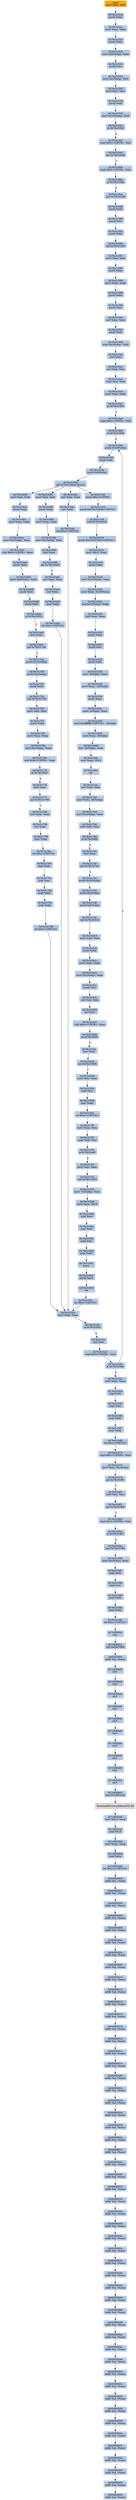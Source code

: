 digraph G {
node[shape=rectangle,style=filled,fillcolor=lightsteelblue,color=lightsteelblue]
bgcolor="transparent"
a0x76c31529movl_edi_edi[label="start\nmovl %edi, %edi",color="lightgrey",fillcolor="orange"];
a0x76c3152bpushl_ebp[label="0x76c3152b\npushl %ebp"];
a0x76c3152cmovl_esp_ebp[label="0x76c3152c\nmovl %esp, %ebp"];
a0x76c3152epushl_ebx[label="0x76c3152e\npushl %ebx"];
a0x76c3152fmovl_0x8ebp__ebx[label="0x76c3152f\nmovl 0x8(%ebp), %ebx"];
a0x76c31532pushl_esi[label="0x76c31532\npushl %esi"];
a0x76c31533movl_0xcebp__esi[label="0x76c31533\nmovl 0xc(%ebp), %esi"];
a0x76c31536testl_esi_esi[label="0x76c31536\ntestl %esi, %esi"];
a0x76c31538pushl_edi[label="0x76c31538\npushl %edi"];
a0x76c31539movl_0x10ebp__edi[label="0x76c31539\nmovl 0x10(%ebp), %edi"];
a0x76c3153cje_0x76c318cf[label="0x76c3153c\nje 0x76c318cf"];
a0x76c31542cmpl_0x1UINT8_esi[label="0x76c31542\ncmpl $0x1<UINT8>, %esi"];
a0x76c31545jne_0x76c318db[label="0x76c31545\njne 0x76c318db"];
a0x76c318dbcmpl_0x2UINT8_esi[label="0x76c318db\ncmpl $0x2<UINT8>, %esi"];
a0x76c318deje_0x76c3154b[label="0x76c318de\nje 0x76c3154b"];
a0x76c318e4jmp_0x76c31568[label="0x76c318e4\njmp 0x76c31568"];
a0x76c31568pushl_edi[label="0x76c31568\npushl %edi"];
a0x76c31569pushl_esi[label="0x76c31569\npushl %esi"];
a0x76c3156apushl_ebx[label="0x76c3156a\npushl %ebx"];
a0x76c3156bcall_0x76c31593[label="0x76c3156b\ncall 0x76c31593"];
a0x76c31593movl_edi_edi[label="0x76c31593\nmovl %edi, %edi"];
a0x76c31595pushl_ebp[label="0x76c31595\npushl %ebp"];
a0x76c31596movl_esp_ebp[label="0x76c31596\nmovl %esp, %ebp"];
a0x76c31598pushl_ebx[label="0x76c31598\npushl %ebx"];
a0x76c31599pushl_esi[label="0x76c31599\npushl %esi"];
a0x76c3159axorl_eax_eax[label="0x76c3159a\nxorl %eax, %eax"];
a0x76c3159cpushl_edi[label="0x76c3159c\npushl %edi"];
a0x76c3159dmovl_0xcebp__edi[label="0x76c3159d\nmovl 0xc(%ebp), %edi"];
a0x76c315a0incl_eax[label="0x76c315a0\nincl %eax"];
a0x76c315a1xorl_esi_esi[label="0x76c315a1\nxorl %esi, %esi"];
a0x76c315a3cmpl_esi_edi[label="0x76c315a3\ncmpl %esi, %edi"];
a0x76c315a5movl_eax_ebx[label="0x76c315a5\nmovl %eax, %ebx"];
a0x76c315a7je_0x76c3183f[label="0x76c315a7\nje 0x76c3183f"];
a0x76c315adcmpl_0x3UINT8_edi[label="0x76c315ad\ncmpl $0x3<UINT8>, %edi"];
a0x76c315b0je_0x76c31848[label="0x76c315b0\nje 0x76c31848"];
a0x76c315b6pushl_0x10ebp_[label="0x76c315b6\npushl 0x10(%ebp)"];
a0x76c315b9pushl_edi[label="0x76c315b9\npushl %edi"];
a0x76c315bapushl_0x8ebp_[label="0x76c315ba\npushl 0x8(%ebp)"];
a0x76c315bdcall_0x76c316b4esi4_[label="0x76c315bd\ncall 0x76c316b4(,%esi,4)"];
a0x76c316c9movl_edi_edi[label="0x76c316c9\nmovl %edi, %edi"];
a0x76c316cbpushl_ebp[label="0x76c316cb\npushl %ebp"];
a0x76c316ccmovl_esp_ebp[label="0x76c316cc\nmovl %esp, %ebp"];
a0x76c316cemovl_0xcebp__eax[label="0x76c316ce\nmovl 0xc(%ebp), %eax"];
a0x76c316d1subl_0x0UINT8_eax[label="0x76c316d1\nsubl $0x0<UINT8>, %eax"];
a0x76c316d4pushl_ebx[label="0x76c316d4\npushl %ebx"];
a0x76c316d5movl_0x8ebp__ebx[label="0x76c316d5\nmovl 0x8(%ebp), %ebx"];
a0x76c316d8pushl_esi[label="0x76c316d8\npushl %esi"];
a0x76c316d9pushl_edi[label="0x76c316d9\npushl %edi"];
a0x76c316daje_0x76c35021[label="0x76c316da\nje 0x76c35021"];
a0x76c316e0decl_eax[label="0x76c316e0\ndecl %eax"];
a0x76c316e1jne_0x76c3174d[label="0x76c316e1\njne 0x76c3174d"];
a0x76c3174dpushl_0x10ebp_[label="0x76c3174d\npushl 0x10(%ebp)"];
a0x76c31750pushl_0xcebp_[label="0x76c31750\npushl 0xc(%ebp)"];
a0x76c31753pushl_ebx[label="0x76c31753\npushl %ebx"];
a0x76c31754call_0x76c31765[label="0x76c31754\ncall 0x76c31765"];
a0x76c31765movl_edi_edi[label="0x76c31765\nmovl %edi, %edi"];
a0x76c31767pushl_ebp[label="0x76c31767\npushl %ebp"];
a0x76c31768movl_esp_ebp[label="0x76c31768\nmovl %esp, %ebp"];
a0x76c3176amovl_0xcebp__eax[label="0x76c3176a\nmovl 0xc(%ebp), %eax"];
a0x76c3176dsubl_0x0UINT8_eax[label="0x76c3176d\nsubl $0x0<UINT8>, %eax"];
a0x76c31770je_0x76c350c7[label="0x76c31770\nje 0x76c350c7"];
a0x76c31776decl_eax[label="0x76c31776\ndecl %eax"];
a0x76c31777jne_0x76c31796[label="0x76c31777\njne 0x76c31796"];
a0x76c31796xorl_eax_eax[label="0x76c31796\nxorl %eax, %eax"];
a0x76c31798incl_eax[label="0x76c31798\nincl %eax"];
a0x76c31799popl_ebp[label="0x76c31799\npopl %ebp"];
a0x76c3179aret_0xcUINT16[label="0x76c3179a\nret $0xc<UINT16>"];
a0x76c31759popl_edi[label="0x76c31759\npopl %edi"];
a0x76c3175apopl_esi[label="0x76c3175a\npopl %esi"];
a0x76c3175bpopl_ebx[label="0x76c3175b\npopl %ebx"];
a0x76c3175cpopl_ebp[label="0x76c3175c\npopl %ebp"];
a0x76c3175dret_0xcUINT16[label="0x76c3175d\nret $0xc<UINT16>"];
a0x76c315c4testl_eax_eax[label="0x76c315c4\ntestl %eax, %eax"];
a0x76c315c6je_0x76c31852[label="0x76c315c6\nje 0x76c31852"];
a0x76c315ccincl_esi[label="0x76c315cc\nincl %esi"];
a0x76c315cdcmpl_0x4UINT8_esi[label="0x76c315cd\ncmpl $0x4<UINT8>, %esi"];
a0x76c315d0jb_0x76c315b6[label="0x76c315d0\njb 0x76c315b6"];
a0x76c3168dmovl_edi_edi[label="0x76c3168d\nmovl %edi, %edi"];
a0x76c3168fpushl_ebp[label="0x76c3168f\npushl %ebp"];
a0x76c31690movl_esp_ebp[label="0x76c31690\nmovl %esp, %ebp"];
a0x76c31692movl_0xcebp__eax[label="0x76c31692\nmovl 0xc(%ebp), %eax"];
a0x76c31695decl_eax[label="0x76c31695\ndecl %eax"];
a0x76c31696jne_0x76c316a0[label="0x76c31696\njne 0x76c316a0"];
a0x76c316a0xorl_eax_eax[label="0x76c316a0\nxorl %eax, %eax"];
a0x76c316a2incl_eax[label="0x76c316a2\nincl %eax"];
a0x76c316a3popl_ebp[label="0x76c316a3\npopl %ebp"];
a0x76c316a4ret_0xcUINT16[label="0x76c316a4\nret $0xc<UINT16>"];
a0x76c316acxorl_eax_eax[label="0x76c316ac\nxorl %eax, %eax"];
a0x76c316aeincl_eax[label="0x76c316ae\nincl %eax"];
a0x76c316afret_0xcUINT16[label="0x76c316af\nret $0xc<UINT16>"];
a0x76c317a2pushl_0xcUINT8[label="0x76c317a2\npushl $0xc<UINT8>"];
a0x76c317a4pushl_0x76c31808UINT32[label="0x76c317a4\npushl $0x76c31808<UINT32>"];
a0x76c317a9call_0x76c31618[label="0x76c317a9\ncall 0x76c31618"];
a0x76c31618pushl_0x76c57249UINT32[label="0x76c31618\npushl $0x76c57249<UINT32>"];
a0x76c3161dmovl_fs_0_eax[label="0x76c3161d\nmovl %fs:0, %eax"];
a0x76c31623pushl_eax[label="0x76c31623\npushl %eax"];
a0x76c31624movl_0x10esp__eax[label="0x76c31624\nmovl 0x10(%esp), %eax"];
a0x76c31628movl_ebp_0x10esp_[label="0x76c31628\nmovl %ebp, 0x10(%esp)"];
a0x76c3162cleal_0x10esp__ebp[label="0x76c3162c\nleal 0x10(%esp), %ebp"];
a0x76c31630subl_eax_esp[label="0x76c31630\nsubl %eax, %esp"];
a0x76c31632pushl_ebx[label="0x76c31632\npushl %ebx"];
a0x76c31633pushl_esi[label="0x76c31633\npushl %esi"];
a0x76c31634pushl_edi[label="0x76c31634\npushl %edi"];
a0x76c31635movl__8ebp__eax[label="0x76c31635\nmovl -8(%ebp), %eax"];
a0x76c31638movl_esp__24ebp_[label="0x76c31638\nmovl %esp, -24(%ebp)"];
a0x76c3163bpushl_eax[label="0x76c3163b\npushl %eax"];
a0x76c3163cmovl__4ebp__eax[label="0x76c3163c\nmovl -4(%ebp), %eax"];
a0x76c3163fmovl_0xffffffffUINT32__4ebp_[label="0x76c3163f\nmovl $0xffffffff<UINT32>, -4(%ebp)"];
a0x76c31646movl_eax__8ebp_[label="0x76c31646\nmovl %eax, -8(%ebp)"];
a0x76c31649leal__16ebp__eax[label="0x76c31649\nleal -16(%ebp), %eax"];
a0x76c3164cmovl_eax_fs_0[label="0x76c3164c\nmovl %eax, %fs:0"];
a0x76c31652ret[label="0x76c31652\nret"];
a0x76c317aexorl_edi_edi[label="0x76c317ae\nxorl %edi, %edi"];
a0x76c317b0movl_edi__28ebp_[label="0x76c317b0\nmovl %edi, -28(%ebp)"];
a0x76c317b3movl_0xcebp__eax[label="0x76c317b3\nmovl 0xc(%ebp), %eax"];
a0x76c317b6subl_edi_eax[label="0x76c317b6\nsubl %edi, %eax"];
a0x76c317b8je_0x76c34fdc[label="0x76c317b8\nje 0x76c34fdc"];
a0x76c317bedecl_eax[label="0x76c317be\ndecl %eax"];
a0x76c317bfjne_0x76c317e2[label="0x76c317bf\njne 0x76c317e2"];
a0x76c317e2pushl_0x10ebp_[label="0x76c317e2\npushl 0x10(%ebp)"];
a0x76c317e5pushl_0xcebp_[label="0x76c317e5\npushl 0xc(%ebp)"];
a0x76c317e8pushl_0x8ebp_[label="0x76c317e8\npushl 0x8(%ebp)"];
a0x76c317ebcall_0x76c31819[label="0x76c317eb\ncall 0x76c31819"];
a0x76c31819movl_edi_edi[label="0x76c31819\nmovl %edi, %edi"];
a0x76c3181bpushl_ebp[label="0x76c3181b\npushl %ebp"];
a0x76c3181cmovl_esp_ebp[label="0x76c3181c\nmovl %esp, %ebp"];
a0x76c3181emovl_0xcebp__eax[label="0x76c3181e\nmovl 0xc(%ebp), %eax"];
a0x76c31821pushl_esi[label="0x76c31821\npushl %esi"];
a0x76c31822xorl_esi_esi[label="0x76c31822\nxorl %esi, %esi"];
a0x76c31824incl_esi[label="0x76c31824\nincl %esi"];
a0x76c31825subl_0x0UINT8_eax[label="0x76c31825\nsubl $0x0<UINT8>, %eax"];
a0x76c31828je_0x76c350f5[label="0x76c31828\nje 0x76c350f5"];
a0x76c3182edecl_eax[label="0x76c3182e\ndecl %eax"];
a0x76c3182fjne_0x76c31838[label="0x76c3182f\njne 0x76c31838"];
a0x76c31838movl_esi_eax[label="0x76c31838\nmovl %esi, %eax"];
a0x76c3183apopl_esi[label="0x76c3183a\npopl %esi"];
a0x76c3183bpopl_ebp[label="0x76c3183b\npopl %ebp"];
a0x76c3183cret_0xcUINT16[label="0x76c3183c\nret $0xc<UINT16>"];
a0x76c317f0movl_eax_esi[label="0x76c317f0\nmovl %eax, %esi"];
a0x76c317f2cmpl_edi_esi[label="0x76c317f2\ncmpl %edi, %esi"];
a0x76c317f4je_0x76c3ca0f[label="0x76c317f4\nje 0x76c3ca0f"];
a0x76c317famovl_esi_eax[label="0x76c317fa\nmovl %esi, %eax"];
a0x76c317fccall_0x76c31653[label="0x76c317fc\ncall 0x76c31653"];
a0x76c31653movl__16ebp__ecx[label="0x76c31653\nmovl -16(%ebp), %ecx"];
a0x76c31656movl_ecx_fs_0[label="0x76c31656\nmovl %ecx, %fs:0"];
a0x76c3165dpopl_ecx[label="0x76c3165d\npopl %ecx"];
a0x76c3165epopl_edi[label="0x76c3165e\npopl %edi"];
a0x76c3165fpopl_esi[label="0x76c3165f\npopl %esi"];
a0x76c31660popl_ebx[label="0x76c31660\npopl %ebx"];
a0x76c31661leave_[label="0x76c31661\nleave "];
a0x76c31662pushl_ecx[label="0x76c31662\npushl %ecx"];
a0x76c31663ret[label="0x76c31663\nret"];
a0x76c31801ret_0xcUINT16[label="0x76c31801\nret $0xc<UINT16>"];
a0x76c315d2movl_ebx_eax[label="0x76c315d2\nmovl %ebx, %eax"];
a0x76c315d4popl_edi[label="0x76c315d4\npopl %edi"];
a0x76c315d5popl_esi[label="0x76c315d5\npopl %esi"];
a0x76c315d6popl_ebx[label="0x76c315d6\npopl %ebx"];
a0x76c315d7popl_ebp[label="0x76c315d7\npopl %ebp"];
a0x76c315d8ret_0xcUINT16[label="0x76c315d8\nret $0xc<UINT16>"];
a0x76c31570cmpl_0x1UINT8_esi[label="0x76c31570\ncmpl $0x1<UINT8>, %esi"];
a0x76c31573movl_eax_0xcebp_[label="0x76c31573\nmovl %eax, 0xc(%ebp)"];
a0x76c31576jne_0x76c318f3[label="0x76c31576\njne 0x76c318f3"];
a0x76c318f3testl_esi_esi[label="0x76c318f3\ntestl %esi, %esi"];
a0x76c318f5jne_0x76c318e9[label="0x76c318f5\njne 0x76c318e9"];
a0x76c318e9cmpl_0x3UINT8_esi[label="0x76c318e9\ncmpl $0x3<UINT8>, %esi"];
a0x76c318ecje_0x76c318f7[label="0x76c318ec\nje 0x76c318f7"];
a0x76c318eejmp_0x76c31584[label="0x76c318ee\njmp 0x76c31584"];
a0x76c31584movl_0xcebp__eax[label="0x76c31584\nmovl 0xc(%ebp), %eax"];
a0x76c31587popl_edi[label="0x76c31587\npopl %edi"];
a0x76c31588popl_esi[label="0x76c31588\npopl %esi"];
a0x76c31589popl_ebx[label="0x76c31589\npopl %ebx"];
a0x76c3158apopl_ebp[label="0x76c3158a\npopl %ebp"];
a0x76c3158bret_0xcUINT16[label="0x76c3158b\nret $0xc<UINT16>"];
a0x7c8000c0nop_[label="0x7c8000c0\nnop "];
a0x7c8000c1call_0x63d7f9f4[label="0x7c8000c1\ncall 0x63d7f9f4"];
a0x63d7f9f4addb_al_eax_[label="0x63d7f9f4\naddb %al, (%eax)"];
a0x7c839aa8int3_[label="0x7c839aa8\nint3 "];
a0x7c839aa9int3_[label="0x7c839aa9\nint3 "];
a0x7c839aaaint3_[label="0x7c839aaa\nint3 "];
a0x7c839aabint3_[label="0x7c839aab\nint3 "];
a0x7c839aacint3_[label="0x7c839aac\nint3 "];
a0x7c839aadint3_[label="0x7c839aad\nint3 "];
a0x7c839aaeint3_[label="0x7c839aae\nint3 "];
a0x7c839aafint3_[label="0x7c839aaf\nint3 "];
a0x7c839ab0int3_[label="0x7c839ab0\nint3 "];
a0x7c839ab1int3_[label="0x7c839ab1\nint3 "];
a0x7c839ab2jmp_0x7c801e1a[label="0x7c839ab2\njmp 0x7c801e1a"];
TerminateProcess_kernel32_dll[label="TerminateProcess@kernel32.dll",color="lightgrey",fillcolor="lightgrey"];
a0x7c9032a8movl_fs_0_esp[label="0x7c9032a8\nmovl %fs:0, %esp"];
a0x7c9032afpopl_fs_0[label="0x7c9032af\npopl %fs:0"];
a0x7c9032b6movl_ebp_esp[label="0x7c9032b6\nmovl %ebp, %esp"];
a0x7c9032b8popl_ebp[label="0x7c9032b8\npopl %ebp"];
a0x7c9032b9ret_0x14UINT16[label="0x7c9032b9\nret $0x14<UINT16>"];
a0x00000000addb_al_eax_[label="0x00000000\naddb %al, (%eax)"];
a0x00000002addb_al_eax_[label="0x00000002\naddb %al, (%eax)"];
a0x00000004addb_al_eax_[label="0x00000004\naddb %al, (%eax)"];
a0x00000006addb_al_eax_[label="0x00000006\naddb %al, (%eax)"];
a0x00000008addb_al_eax_[label="0x00000008\naddb %al, (%eax)"];
a0x0000000aaddb_al_eax_[label="0x0000000a\naddb %al, (%eax)"];
a0x0000000caddb_al_eax_[label="0x0000000c\naddb %al, (%eax)"];
a0x0000000eaddb_al_eax_[label="0x0000000e\naddb %al, (%eax)"];
a0x00000010addb_al_eax_[label="0x00000010\naddb %al, (%eax)"];
a0x00000012addb_al_eax_[label="0x00000012\naddb %al, (%eax)"];
a0x00000014addb_al_eax_[label="0x00000014\naddb %al, (%eax)"];
a0x00000016addb_al_eax_[label="0x00000016\naddb %al, (%eax)"];
a0x00000018addb_al_eax_[label="0x00000018\naddb %al, (%eax)"];
a0x0000001aaddb_al_eax_[label="0x0000001a\naddb %al, (%eax)"];
a0x0000001caddb_al_eax_[label="0x0000001c\naddb %al, (%eax)"];
a0x0000001eaddb_al_eax_[label="0x0000001e\naddb %al, (%eax)"];
a0x00000020addb_al_eax_[label="0x00000020\naddb %al, (%eax)"];
a0x00000022addb_al_eax_[label="0x00000022\naddb %al, (%eax)"];
a0x00000024addb_al_eax_[label="0x00000024\naddb %al, (%eax)"];
a0x00000026addb_al_eax_[label="0x00000026\naddb %al, (%eax)"];
a0x00000028addb_al_eax_[label="0x00000028\naddb %al, (%eax)"];
a0x0000002aaddb_al_eax_[label="0x0000002a\naddb %al, (%eax)"];
a0x0000002caddb_al_eax_[label="0x0000002c\naddb %al, (%eax)"];
a0x0000002eaddb_al_eax_[label="0x0000002e\naddb %al, (%eax)"];
a0x00000030addb_al_eax_[label="0x00000030\naddb %al, (%eax)"];
a0x00000032addb_al_eax_[label="0x00000032\naddb %al, (%eax)"];
a0x00000034addb_al_eax_[label="0x00000034\naddb %al, (%eax)"];
a0x00000036addb_al_eax_[label="0x00000036\naddb %al, (%eax)"];
a0x00000038addb_al_eax_[label="0x00000038\naddb %al, (%eax)"];
a0x0000003aaddb_al_eax_[label="0x0000003a\naddb %al, (%eax)"];
a0x0000003caddb_al_eax_[label="0x0000003c\naddb %al, (%eax)"];
a0x0000003eaddb_al_eax_[label="0x0000003e\naddb %al, (%eax)"];
a0x00000040addb_al_eax_[label="0x00000040\naddb %al, (%eax)"];
a0x00000042addb_al_eax_[label="0x00000042\naddb %al, (%eax)"];
a0x00000044addb_al_eax_[label="0x00000044\naddb %al, (%eax)"];
a0x00000046addb_al_eax_[label="0x00000046\naddb %al, (%eax)"];
a0x00000048addb_al_eax_[label="0x00000048\naddb %al, (%eax)"];
a0x0000004aaddb_al_eax_[label="0x0000004a\naddb %al, (%eax)"];
a0x0000004caddb_al_eax_[label="0x0000004c\naddb %al, (%eax)"];
a0x0000004eaddb_al_eax_[label="0x0000004e\naddb %al, (%eax)"];
a0x00000050addb_al_eax_[label="0x00000050\naddb %al, (%eax)"];
a0x00000052addb_al_eax_[label="0x00000052\naddb %al, (%eax)"];
a0x00000054addb_al_eax_[label="0x00000054\naddb %al, (%eax)"];
a0x00000056addb_al_eax_[label="0x00000056\naddb %al, (%eax)"];
a0x00000058addb_al_eax_[label="0x00000058\naddb %al, (%eax)"];
a0x0000005aaddb_al_eax_[label="0x0000005a\naddb %al, (%eax)"];
a0x0000005caddb_al_eax_[label="0x0000005c\naddb %al, (%eax)"];
a0x0000005eaddb_al_eax_[label="0x0000005e\naddb %al, (%eax)"];
a0x00000060addb_al_eax_[label="0x00000060\naddb %al, (%eax)"];
a0x00000062addb_al_eax_[label="0x00000062\naddb %al, (%eax)"];
a0x00000064addb_al_eax_[label="0x00000064\naddb %al, (%eax)"];
a0x76c31529movl_edi_edi -> a0x76c3152bpushl_ebp [color="#000000"];
a0x76c3152bpushl_ebp -> a0x76c3152cmovl_esp_ebp [color="#000000"];
a0x76c3152cmovl_esp_ebp -> a0x76c3152epushl_ebx [color="#000000"];
a0x76c3152epushl_ebx -> a0x76c3152fmovl_0x8ebp__ebx [color="#000000"];
a0x76c3152fmovl_0x8ebp__ebx -> a0x76c31532pushl_esi [color="#000000"];
a0x76c31532pushl_esi -> a0x76c31533movl_0xcebp__esi [color="#000000"];
a0x76c31533movl_0xcebp__esi -> a0x76c31536testl_esi_esi [color="#000000"];
a0x76c31536testl_esi_esi -> a0x76c31538pushl_edi [color="#000000"];
a0x76c31538pushl_edi -> a0x76c31539movl_0x10ebp__edi [color="#000000"];
a0x76c31539movl_0x10ebp__edi -> a0x76c3153cje_0x76c318cf [color="#000000"];
a0x76c3153cje_0x76c318cf -> a0x76c31542cmpl_0x1UINT8_esi [color="#000000",label="F"];
a0x76c31542cmpl_0x1UINT8_esi -> a0x76c31545jne_0x76c318db [color="#000000"];
a0x76c31545jne_0x76c318db -> a0x76c318dbcmpl_0x2UINT8_esi [color="#000000",label="T"];
a0x76c318dbcmpl_0x2UINT8_esi -> a0x76c318deje_0x76c3154b [color="#000000"];
a0x76c318deje_0x76c3154b -> a0x76c318e4jmp_0x76c31568 [color="#000000",label="F"];
a0x76c318e4jmp_0x76c31568 -> a0x76c31568pushl_edi [color="#000000"];
a0x76c31568pushl_edi -> a0x76c31569pushl_esi [color="#000000"];
a0x76c31569pushl_esi -> a0x76c3156apushl_ebx [color="#000000"];
a0x76c3156apushl_ebx -> a0x76c3156bcall_0x76c31593 [color="#000000"];
a0x76c3156bcall_0x76c31593 -> a0x76c31593movl_edi_edi [color="#000000"];
a0x76c31593movl_edi_edi -> a0x76c31595pushl_ebp [color="#000000"];
a0x76c31595pushl_ebp -> a0x76c31596movl_esp_ebp [color="#000000"];
a0x76c31596movl_esp_ebp -> a0x76c31598pushl_ebx [color="#000000"];
a0x76c31598pushl_ebx -> a0x76c31599pushl_esi [color="#000000"];
a0x76c31599pushl_esi -> a0x76c3159axorl_eax_eax [color="#000000"];
a0x76c3159axorl_eax_eax -> a0x76c3159cpushl_edi [color="#000000"];
a0x76c3159cpushl_edi -> a0x76c3159dmovl_0xcebp__edi [color="#000000"];
a0x76c3159dmovl_0xcebp__edi -> a0x76c315a0incl_eax [color="#000000"];
a0x76c315a0incl_eax -> a0x76c315a1xorl_esi_esi [color="#000000"];
a0x76c315a1xorl_esi_esi -> a0x76c315a3cmpl_esi_edi [color="#000000"];
a0x76c315a3cmpl_esi_edi -> a0x76c315a5movl_eax_ebx [color="#000000"];
a0x76c315a5movl_eax_ebx -> a0x76c315a7je_0x76c3183f [color="#000000"];
a0x76c315a7je_0x76c3183f -> a0x76c315adcmpl_0x3UINT8_edi [color="#000000",label="F"];
a0x76c315adcmpl_0x3UINT8_edi -> a0x76c315b0je_0x76c31848 [color="#000000"];
a0x76c315b0je_0x76c31848 -> a0x76c315b6pushl_0x10ebp_ [color="#000000",label="F"];
a0x76c315b6pushl_0x10ebp_ -> a0x76c315b9pushl_edi [color="#000000"];
a0x76c315b9pushl_edi -> a0x76c315bapushl_0x8ebp_ [color="#000000"];
a0x76c315bapushl_0x8ebp_ -> a0x76c315bdcall_0x76c316b4esi4_ [color="#000000"];
a0x76c315bdcall_0x76c316b4esi4_ -> a0x76c316c9movl_edi_edi [color="#000000"];
a0x76c316c9movl_edi_edi -> a0x76c316cbpushl_ebp [color="#000000"];
a0x76c316cbpushl_ebp -> a0x76c316ccmovl_esp_ebp [color="#000000"];
a0x76c316ccmovl_esp_ebp -> a0x76c316cemovl_0xcebp__eax [color="#000000"];
a0x76c316cemovl_0xcebp__eax -> a0x76c316d1subl_0x0UINT8_eax [color="#000000"];
a0x76c316d1subl_0x0UINT8_eax -> a0x76c316d4pushl_ebx [color="#000000"];
a0x76c316d4pushl_ebx -> a0x76c316d5movl_0x8ebp__ebx [color="#000000"];
a0x76c316d5movl_0x8ebp__ebx -> a0x76c316d8pushl_esi [color="#000000"];
a0x76c316d8pushl_esi -> a0x76c316d9pushl_edi [color="#000000"];
a0x76c316d9pushl_edi -> a0x76c316daje_0x76c35021 [color="#000000"];
a0x76c316daje_0x76c35021 -> a0x76c316e0decl_eax [color="#000000",label="F"];
a0x76c316e0decl_eax -> a0x76c316e1jne_0x76c3174d [color="#000000"];
a0x76c316e1jne_0x76c3174d -> a0x76c3174dpushl_0x10ebp_ [color="#000000",label="T"];
a0x76c3174dpushl_0x10ebp_ -> a0x76c31750pushl_0xcebp_ [color="#000000"];
a0x76c31750pushl_0xcebp_ -> a0x76c31753pushl_ebx [color="#000000"];
a0x76c31753pushl_ebx -> a0x76c31754call_0x76c31765 [color="#000000"];
a0x76c31754call_0x76c31765 -> a0x76c31765movl_edi_edi [color="#000000"];
a0x76c31765movl_edi_edi -> a0x76c31767pushl_ebp [color="#000000"];
a0x76c31767pushl_ebp -> a0x76c31768movl_esp_ebp [color="#000000"];
a0x76c31768movl_esp_ebp -> a0x76c3176amovl_0xcebp__eax [color="#000000"];
a0x76c3176amovl_0xcebp__eax -> a0x76c3176dsubl_0x0UINT8_eax [color="#000000"];
a0x76c3176dsubl_0x0UINT8_eax -> a0x76c31770je_0x76c350c7 [color="#000000"];
a0x76c31770je_0x76c350c7 -> a0x76c31776decl_eax [color="#000000",label="F"];
a0x76c31776decl_eax -> a0x76c31777jne_0x76c31796 [color="#000000"];
a0x76c31777jne_0x76c31796 -> a0x76c31796xorl_eax_eax [color="#000000",label="T"];
a0x76c31796xorl_eax_eax -> a0x76c31798incl_eax [color="#000000"];
a0x76c31798incl_eax -> a0x76c31799popl_ebp [color="#000000"];
a0x76c31799popl_ebp -> a0x76c3179aret_0xcUINT16 [color="#000000"];
a0x76c3179aret_0xcUINT16 -> a0x76c31759popl_edi [color="#000000"];
a0x76c31759popl_edi -> a0x76c3175apopl_esi [color="#000000"];
a0x76c3175apopl_esi -> a0x76c3175bpopl_ebx [color="#000000"];
a0x76c3175bpopl_ebx -> a0x76c3175cpopl_ebp [color="#000000"];
a0x76c3175cpopl_ebp -> a0x76c3175dret_0xcUINT16 [color="#000000"];
a0x76c3175dret_0xcUINT16 -> a0x76c315c4testl_eax_eax [color="#000000"];
a0x76c315c4testl_eax_eax -> a0x76c315c6je_0x76c31852 [color="#000000"];
a0x76c315c6je_0x76c31852 -> a0x76c315ccincl_esi [color="#000000",label="F"];
a0x76c315ccincl_esi -> a0x76c315cdcmpl_0x4UINT8_esi [color="#000000"];
a0x76c315cdcmpl_0x4UINT8_esi -> a0x76c315d0jb_0x76c315b6 [color="#000000"];
a0x76c315d0jb_0x76c315b6 -> a0x76c315b6pushl_0x10ebp_ [color="#000000",label="T"];
a0x76c315bdcall_0x76c316b4esi4_ -> a0x76c3168dmovl_edi_edi [color="#000000"];
a0x76c3168dmovl_edi_edi -> a0x76c3168fpushl_ebp [color="#000000"];
a0x76c3168fpushl_ebp -> a0x76c31690movl_esp_ebp [color="#000000"];
a0x76c31690movl_esp_ebp -> a0x76c31692movl_0xcebp__eax [color="#000000"];
a0x76c31692movl_0xcebp__eax -> a0x76c31695decl_eax [color="#000000"];
a0x76c31695decl_eax -> a0x76c31696jne_0x76c316a0 [color="#000000"];
a0x76c31696jne_0x76c316a0 -> a0x76c316a0xorl_eax_eax [color="#000000",label="T"];
a0x76c316a0xorl_eax_eax -> a0x76c316a2incl_eax [color="#000000"];
a0x76c316a2incl_eax -> a0x76c316a3popl_ebp [color="#000000"];
a0x76c316a3popl_ebp -> a0x76c316a4ret_0xcUINT16 [color="#000000"];
a0x76c316a4ret_0xcUINT16 -> a0x76c315c4testl_eax_eax [color="#000000"];
a0x76c315bdcall_0x76c316b4esi4_ -> a0x76c316acxorl_eax_eax [color="#000000"];
a0x76c316acxorl_eax_eax -> a0x76c316aeincl_eax [color="#000000"];
a0x76c316aeincl_eax -> a0x76c316afret_0xcUINT16 [color="#000000"];
a0x76c316afret_0xcUINT16 -> a0x76c315c4testl_eax_eax [color="#000000"];
a0x76c315bdcall_0x76c316b4esi4_ -> a0x76c317a2pushl_0xcUINT8 [color="#000000"];
a0x76c317a2pushl_0xcUINT8 -> a0x76c317a4pushl_0x76c31808UINT32 [color="#000000"];
a0x76c317a4pushl_0x76c31808UINT32 -> a0x76c317a9call_0x76c31618 [color="#000000"];
a0x76c317a9call_0x76c31618 -> a0x76c31618pushl_0x76c57249UINT32 [color="#000000"];
a0x76c31618pushl_0x76c57249UINT32 -> a0x76c3161dmovl_fs_0_eax [color="#000000"];
a0x76c3161dmovl_fs_0_eax -> a0x76c31623pushl_eax [color="#000000"];
a0x76c31623pushl_eax -> a0x76c31624movl_0x10esp__eax [color="#000000"];
a0x76c31624movl_0x10esp__eax -> a0x76c31628movl_ebp_0x10esp_ [color="#000000"];
a0x76c31628movl_ebp_0x10esp_ -> a0x76c3162cleal_0x10esp__ebp [color="#000000"];
a0x76c3162cleal_0x10esp__ebp -> a0x76c31630subl_eax_esp [color="#000000"];
a0x76c31630subl_eax_esp -> a0x76c31632pushl_ebx [color="#000000"];
a0x76c31632pushl_ebx -> a0x76c31633pushl_esi [color="#000000"];
a0x76c31633pushl_esi -> a0x76c31634pushl_edi [color="#000000"];
a0x76c31634pushl_edi -> a0x76c31635movl__8ebp__eax [color="#000000"];
a0x76c31635movl__8ebp__eax -> a0x76c31638movl_esp__24ebp_ [color="#000000"];
a0x76c31638movl_esp__24ebp_ -> a0x76c3163bpushl_eax [color="#000000"];
a0x76c3163bpushl_eax -> a0x76c3163cmovl__4ebp__eax [color="#000000"];
a0x76c3163cmovl__4ebp__eax -> a0x76c3163fmovl_0xffffffffUINT32__4ebp_ [color="#000000"];
a0x76c3163fmovl_0xffffffffUINT32__4ebp_ -> a0x76c31646movl_eax__8ebp_ [color="#000000"];
a0x76c31646movl_eax__8ebp_ -> a0x76c31649leal__16ebp__eax [color="#000000"];
a0x76c31649leal__16ebp__eax -> a0x76c3164cmovl_eax_fs_0 [color="#000000"];
a0x76c3164cmovl_eax_fs_0 -> a0x76c31652ret [color="#000000"];
a0x76c31652ret -> a0x76c317aexorl_edi_edi [color="#000000"];
a0x76c317aexorl_edi_edi -> a0x76c317b0movl_edi__28ebp_ [color="#000000"];
a0x76c317b0movl_edi__28ebp_ -> a0x76c317b3movl_0xcebp__eax [color="#000000"];
a0x76c317b3movl_0xcebp__eax -> a0x76c317b6subl_edi_eax [color="#000000"];
a0x76c317b6subl_edi_eax -> a0x76c317b8je_0x76c34fdc [color="#000000"];
a0x76c317b8je_0x76c34fdc -> a0x76c317bedecl_eax [color="#000000",label="F"];
a0x76c317bedecl_eax -> a0x76c317bfjne_0x76c317e2 [color="#000000"];
a0x76c317bfjne_0x76c317e2 -> a0x76c317e2pushl_0x10ebp_ [color="#000000",label="T"];
a0x76c317e2pushl_0x10ebp_ -> a0x76c317e5pushl_0xcebp_ [color="#000000"];
a0x76c317e5pushl_0xcebp_ -> a0x76c317e8pushl_0x8ebp_ [color="#000000"];
a0x76c317e8pushl_0x8ebp_ -> a0x76c317ebcall_0x76c31819 [color="#000000"];
a0x76c317ebcall_0x76c31819 -> a0x76c31819movl_edi_edi [color="#000000"];
a0x76c31819movl_edi_edi -> a0x76c3181bpushl_ebp [color="#000000"];
a0x76c3181bpushl_ebp -> a0x76c3181cmovl_esp_ebp [color="#000000"];
a0x76c3181cmovl_esp_ebp -> a0x76c3181emovl_0xcebp__eax [color="#000000"];
a0x76c3181emovl_0xcebp__eax -> a0x76c31821pushl_esi [color="#000000"];
a0x76c31821pushl_esi -> a0x76c31822xorl_esi_esi [color="#000000"];
a0x76c31822xorl_esi_esi -> a0x76c31824incl_esi [color="#000000"];
a0x76c31824incl_esi -> a0x76c31825subl_0x0UINT8_eax [color="#000000"];
a0x76c31825subl_0x0UINT8_eax -> a0x76c31828je_0x76c350f5 [color="#000000"];
a0x76c31828je_0x76c350f5 -> a0x76c3182edecl_eax [color="#000000",label="F"];
a0x76c3182edecl_eax -> a0x76c3182fjne_0x76c31838 [color="#000000"];
a0x76c3182fjne_0x76c31838 -> a0x76c31838movl_esi_eax [color="#000000",label="T"];
a0x76c31838movl_esi_eax -> a0x76c3183apopl_esi [color="#000000"];
a0x76c3183apopl_esi -> a0x76c3183bpopl_ebp [color="#000000"];
a0x76c3183bpopl_ebp -> a0x76c3183cret_0xcUINT16 [color="#000000"];
a0x76c3183cret_0xcUINT16 -> a0x76c317f0movl_eax_esi [color="#000000"];
a0x76c317f0movl_eax_esi -> a0x76c317f2cmpl_edi_esi [color="#000000"];
a0x76c317f2cmpl_edi_esi -> a0x76c317f4je_0x76c3ca0f [color="#000000"];
a0x76c317f4je_0x76c3ca0f -> a0x76c317famovl_esi_eax [color="#000000",label="F"];
a0x76c317famovl_esi_eax -> a0x76c317fccall_0x76c31653 [color="#000000"];
a0x76c317fccall_0x76c31653 -> a0x76c31653movl__16ebp__ecx [color="#000000"];
a0x76c31653movl__16ebp__ecx -> a0x76c31656movl_ecx_fs_0 [color="#000000"];
a0x76c31656movl_ecx_fs_0 -> a0x76c3165dpopl_ecx [color="#000000"];
a0x76c3165dpopl_ecx -> a0x76c3165epopl_edi [color="#000000"];
a0x76c3165epopl_edi -> a0x76c3165fpopl_esi [color="#000000"];
a0x76c3165fpopl_esi -> a0x76c31660popl_ebx [color="#000000"];
a0x76c31660popl_ebx -> a0x76c31661leave_ [color="#000000"];
a0x76c31661leave_ -> a0x76c31662pushl_ecx [color="#000000"];
a0x76c31662pushl_ecx -> a0x76c31663ret [color="#000000"];
a0x76c31663ret -> a0x76c31801ret_0xcUINT16 [color="#000000"];
a0x76c31801ret_0xcUINT16 -> a0x76c315c4testl_eax_eax [color="#000000"];
a0x76c315d0jb_0x76c315b6 -> a0x76c315d2movl_ebx_eax [color="#000000",label="F"];
a0x76c315d2movl_ebx_eax -> a0x76c315d4popl_edi [color="#000000"];
a0x76c315d4popl_edi -> a0x76c315d5popl_esi [color="#000000"];
a0x76c315d5popl_esi -> a0x76c315d6popl_ebx [color="#000000"];
a0x76c315d6popl_ebx -> a0x76c315d7popl_ebp [color="#000000"];
a0x76c315d7popl_ebp -> a0x76c315d8ret_0xcUINT16 [color="#000000"];
a0x76c315d8ret_0xcUINT16 -> a0x76c31570cmpl_0x1UINT8_esi [color="#000000"];
a0x76c31570cmpl_0x1UINT8_esi -> a0x76c31573movl_eax_0xcebp_ [color="#000000"];
a0x76c31573movl_eax_0xcebp_ -> a0x76c31576jne_0x76c318f3 [color="#000000"];
a0x76c31576jne_0x76c318f3 -> a0x76c318f3testl_esi_esi [color="#000000",label="T"];
a0x76c318f3testl_esi_esi -> a0x76c318f5jne_0x76c318e9 [color="#000000"];
a0x76c318f5jne_0x76c318e9 -> a0x76c318e9cmpl_0x3UINT8_esi [color="#000000",label="T"];
a0x76c318e9cmpl_0x3UINT8_esi -> a0x76c318ecje_0x76c318f7 [color="#000000"];
a0x76c318ecje_0x76c318f7 -> a0x76c318eejmp_0x76c31584 [color="#000000",label="F"];
a0x76c318eejmp_0x76c31584 -> a0x76c31584movl_0xcebp__eax [color="#000000"];
a0x76c31584movl_0xcebp__eax -> a0x76c31587popl_edi [color="#000000"];
a0x76c31587popl_edi -> a0x76c31588popl_esi [color="#000000"];
a0x76c31588popl_esi -> a0x76c31589popl_ebx [color="#000000"];
a0x76c31589popl_ebx -> a0x76c3158apopl_ebp [color="#000000"];
a0x76c3158apopl_ebp -> a0x76c3158bret_0xcUINT16 [color="#000000"];
a0x76c3158bret_0xcUINT16 -> a0x7c8000c0nop_ [color="#000000"];
a0x7c8000c0nop_ -> a0x7c8000c1call_0x63d7f9f4 [color="#000000"];
a0x7c8000c1call_0x63d7f9f4 -> a0x63d7f9f4addb_al_eax_ [color="#000000"];
a0x63d7f9f4addb_al_eax_ -> a0x7c839aa8int3_ [color="#000000"];
a0x7c839aa8int3_ -> a0x7c839aa9int3_ [color="#000000"];
a0x7c839aa9int3_ -> a0x7c839aaaint3_ [color="#000000"];
a0x7c839aaaint3_ -> a0x7c839aabint3_ [color="#000000"];
a0x7c839aabint3_ -> a0x7c839aacint3_ [color="#000000"];
a0x7c839aacint3_ -> a0x7c839aadint3_ [color="#000000"];
a0x7c839aadint3_ -> a0x7c839aaeint3_ [color="#000000"];
a0x7c839aaeint3_ -> a0x7c839aafint3_ [color="#000000"];
a0x7c839aafint3_ -> a0x7c839ab0int3_ [color="#000000"];
a0x7c839ab0int3_ -> a0x7c839ab1int3_ [color="#000000"];
a0x7c839ab1int3_ -> a0x7c839ab2jmp_0x7c801e1a [color="#000000"];
a0x7c839ab2jmp_0x7c801e1a -> TerminateProcess_kernel32_dll [color="#000000"];
TerminateProcess_kernel32_dll -> a0x7c9032a8movl_fs_0_esp [color="#000000"];
a0x7c9032a8movl_fs_0_esp -> a0x7c9032afpopl_fs_0 [color="#000000"];
a0x7c9032afpopl_fs_0 -> a0x7c9032b6movl_ebp_esp [color="#000000"];
a0x7c9032b6movl_ebp_esp -> a0x7c9032b8popl_ebp [color="#000000"];
a0x7c9032b8popl_ebp -> a0x7c9032b9ret_0x14UINT16 [color="#000000"];
a0x7c9032b9ret_0x14UINT16 -> a0x00000000addb_al_eax_ [color="#000000"];
a0x00000000addb_al_eax_ -> a0x00000002addb_al_eax_ [color="#000000"];
a0x00000002addb_al_eax_ -> a0x00000004addb_al_eax_ [color="#000000"];
a0x00000004addb_al_eax_ -> a0x00000006addb_al_eax_ [color="#000000"];
a0x00000006addb_al_eax_ -> a0x00000008addb_al_eax_ [color="#000000"];
a0x00000008addb_al_eax_ -> a0x0000000aaddb_al_eax_ [color="#000000"];
a0x0000000aaddb_al_eax_ -> a0x0000000caddb_al_eax_ [color="#000000"];
a0x0000000caddb_al_eax_ -> a0x0000000eaddb_al_eax_ [color="#000000"];
a0x0000000eaddb_al_eax_ -> a0x00000010addb_al_eax_ [color="#000000"];
a0x00000010addb_al_eax_ -> a0x00000012addb_al_eax_ [color="#000000"];
a0x00000012addb_al_eax_ -> a0x00000014addb_al_eax_ [color="#000000"];
a0x00000014addb_al_eax_ -> a0x00000016addb_al_eax_ [color="#000000"];
a0x00000016addb_al_eax_ -> a0x00000018addb_al_eax_ [color="#000000"];
a0x00000018addb_al_eax_ -> a0x0000001aaddb_al_eax_ [color="#000000"];
a0x0000001aaddb_al_eax_ -> a0x0000001caddb_al_eax_ [color="#000000"];
a0x0000001caddb_al_eax_ -> a0x0000001eaddb_al_eax_ [color="#000000"];
a0x0000001eaddb_al_eax_ -> a0x00000020addb_al_eax_ [color="#000000"];
a0x00000020addb_al_eax_ -> a0x00000022addb_al_eax_ [color="#000000"];
a0x00000022addb_al_eax_ -> a0x00000024addb_al_eax_ [color="#000000"];
a0x00000024addb_al_eax_ -> a0x00000026addb_al_eax_ [color="#000000"];
a0x00000026addb_al_eax_ -> a0x00000028addb_al_eax_ [color="#000000"];
a0x00000028addb_al_eax_ -> a0x0000002aaddb_al_eax_ [color="#000000"];
a0x0000002aaddb_al_eax_ -> a0x0000002caddb_al_eax_ [color="#000000"];
a0x0000002caddb_al_eax_ -> a0x0000002eaddb_al_eax_ [color="#000000"];
a0x0000002eaddb_al_eax_ -> a0x00000030addb_al_eax_ [color="#000000"];
a0x00000030addb_al_eax_ -> a0x00000032addb_al_eax_ [color="#000000"];
a0x00000032addb_al_eax_ -> a0x00000034addb_al_eax_ [color="#000000"];
a0x00000034addb_al_eax_ -> a0x00000036addb_al_eax_ [color="#000000"];
a0x00000036addb_al_eax_ -> a0x00000038addb_al_eax_ [color="#000000"];
a0x00000038addb_al_eax_ -> a0x0000003aaddb_al_eax_ [color="#000000"];
a0x0000003aaddb_al_eax_ -> a0x0000003caddb_al_eax_ [color="#000000"];
a0x0000003caddb_al_eax_ -> a0x0000003eaddb_al_eax_ [color="#000000"];
a0x0000003eaddb_al_eax_ -> a0x00000040addb_al_eax_ [color="#000000"];
a0x00000040addb_al_eax_ -> a0x00000042addb_al_eax_ [color="#000000"];
a0x00000042addb_al_eax_ -> a0x00000044addb_al_eax_ [color="#000000"];
a0x00000044addb_al_eax_ -> a0x00000046addb_al_eax_ [color="#000000"];
a0x00000046addb_al_eax_ -> a0x00000048addb_al_eax_ [color="#000000"];
a0x00000048addb_al_eax_ -> a0x0000004aaddb_al_eax_ [color="#000000"];
a0x0000004aaddb_al_eax_ -> a0x0000004caddb_al_eax_ [color="#000000"];
a0x0000004caddb_al_eax_ -> a0x0000004eaddb_al_eax_ [color="#000000"];
a0x0000004eaddb_al_eax_ -> a0x00000050addb_al_eax_ [color="#000000"];
a0x00000050addb_al_eax_ -> a0x00000052addb_al_eax_ [color="#000000"];
a0x00000052addb_al_eax_ -> a0x00000054addb_al_eax_ [color="#000000"];
a0x00000054addb_al_eax_ -> a0x00000056addb_al_eax_ [color="#000000"];
a0x00000056addb_al_eax_ -> a0x00000058addb_al_eax_ [color="#000000"];
a0x00000058addb_al_eax_ -> a0x0000005aaddb_al_eax_ [color="#000000"];
a0x0000005aaddb_al_eax_ -> a0x0000005caddb_al_eax_ [color="#000000"];
a0x0000005caddb_al_eax_ -> a0x0000005eaddb_al_eax_ [color="#000000"];
a0x0000005eaddb_al_eax_ -> a0x00000060addb_al_eax_ [color="#000000"];
a0x00000060addb_al_eax_ -> a0x00000062addb_al_eax_ [color="#000000"];
a0x00000062addb_al_eax_ -> a0x00000064addb_al_eax_ [color="#000000"];
}
